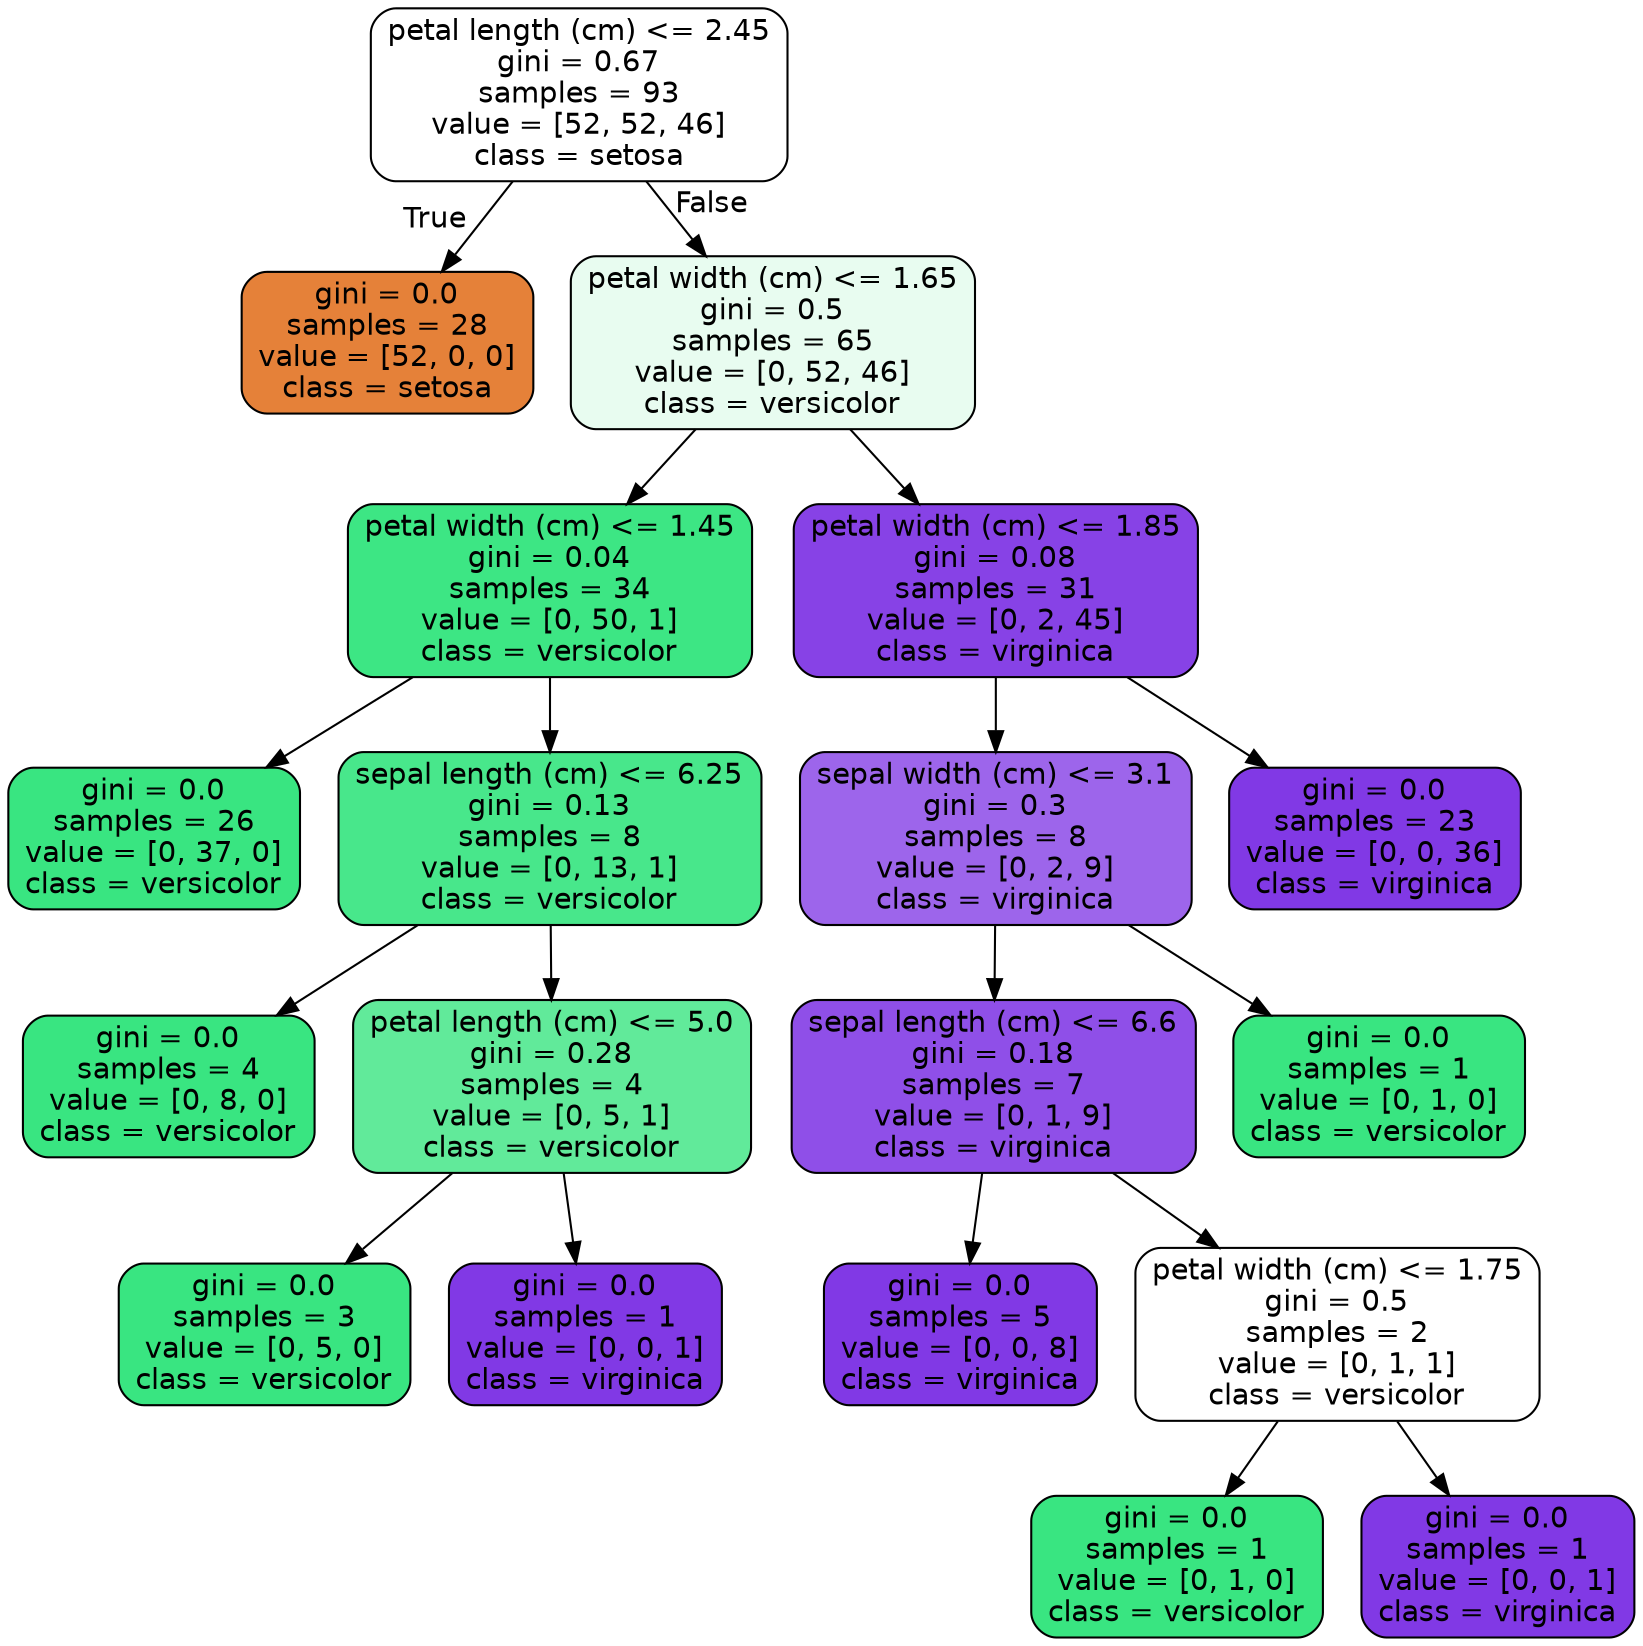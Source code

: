 digraph Tree {
node [shape=box, style="filled, rounded", color="black", fontname=helvetica] ;
edge [fontname=helvetica] ;
0 [label="petal length (cm) <= 2.45\ngini = 0.67\nsamples = 93\nvalue = [52, 52, 46]\nclass = setosa", fillcolor="#ffffff"] ;
1 [label="gini = 0.0\nsamples = 28\nvalue = [52, 0, 0]\nclass = setosa", fillcolor="#e58139"] ;
0 -> 1 [labeldistance=2.5, labelangle=45, headlabel="True"] ;
2 [label="petal width (cm) <= 1.65\ngini = 0.5\nsamples = 65\nvalue = [0, 52, 46]\nclass = versicolor", fillcolor="#e8fcf0"] ;
0 -> 2 [labeldistance=2.5, labelangle=-45, headlabel="False"] ;
3 [label="petal width (cm) <= 1.45\ngini = 0.04\nsamples = 34\nvalue = [0, 50, 1]\nclass = versicolor", fillcolor="#3de684"] ;
2 -> 3 ;
4 [label="gini = 0.0\nsamples = 26\nvalue = [0, 37, 0]\nclass = versicolor", fillcolor="#39e581"] ;
3 -> 4 ;
5 [label="sepal length (cm) <= 6.25\ngini = 0.13\nsamples = 8\nvalue = [0, 13, 1]\nclass = versicolor", fillcolor="#48e78b"] ;
3 -> 5 ;
6 [label="gini = 0.0\nsamples = 4\nvalue = [0, 8, 0]\nclass = versicolor", fillcolor="#39e581"] ;
5 -> 6 ;
7 [label="petal length (cm) <= 5.0\ngini = 0.28\nsamples = 4\nvalue = [0, 5, 1]\nclass = versicolor", fillcolor="#61ea9a"] ;
5 -> 7 ;
8 [label="gini = 0.0\nsamples = 3\nvalue = [0, 5, 0]\nclass = versicolor", fillcolor="#39e581"] ;
7 -> 8 ;
9 [label="gini = 0.0\nsamples = 1\nvalue = [0, 0, 1]\nclass = virginica", fillcolor="#8139e5"] ;
7 -> 9 ;
10 [label="petal width (cm) <= 1.85\ngini = 0.08\nsamples = 31\nvalue = [0, 2, 45]\nclass = virginica", fillcolor="#8742e6"] ;
2 -> 10 ;
11 [label="sepal width (cm) <= 3.1\ngini = 0.3\nsamples = 8\nvalue = [0, 2, 9]\nclass = virginica", fillcolor="#9d65eb"] ;
10 -> 11 ;
12 [label="sepal length (cm) <= 6.6\ngini = 0.18\nsamples = 7\nvalue = [0, 1, 9]\nclass = virginica", fillcolor="#8f4fe8"] ;
11 -> 12 ;
13 [label="gini = 0.0\nsamples = 5\nvalue = [0, 0, 8]\nclass = virginica", fillcolor="#8139e5"] ;
12 -> 13 ;
14 [label="petal width (cm) <= 1.75\ngini = 0.5\nsamples = 2\nvalue = [0, 1, 1]\nclass = versicolor", fillcolor="#ffffff"] ;
12 -> 14 ;
15 [label="gini = 0.0\nsamples = 1\nvalue = [0, 1, 0]\nclass = versicolor", fillcolor="#39e581"] ;
14 -> 15 ;
16 [label="gini = 0.0\nsamples = 1\nvalue = [0, 0, 1]\nclass = virginica", fillcolor="#8139e5"] ;
14 -> 16 ;
17 [label="gini = 0.0\nsamples = 1\nvalue = [0, 1, 0]\nclass = versicolor", fillcolor="#39e581"] ;
11 -> 17 ;
18 [label="gini = 0.0\nsamples = 23\nvalue = [0, 0, 36]\nclass = virginica", fillcolor="#8139e5"] ;
10 -> 18 ;
}